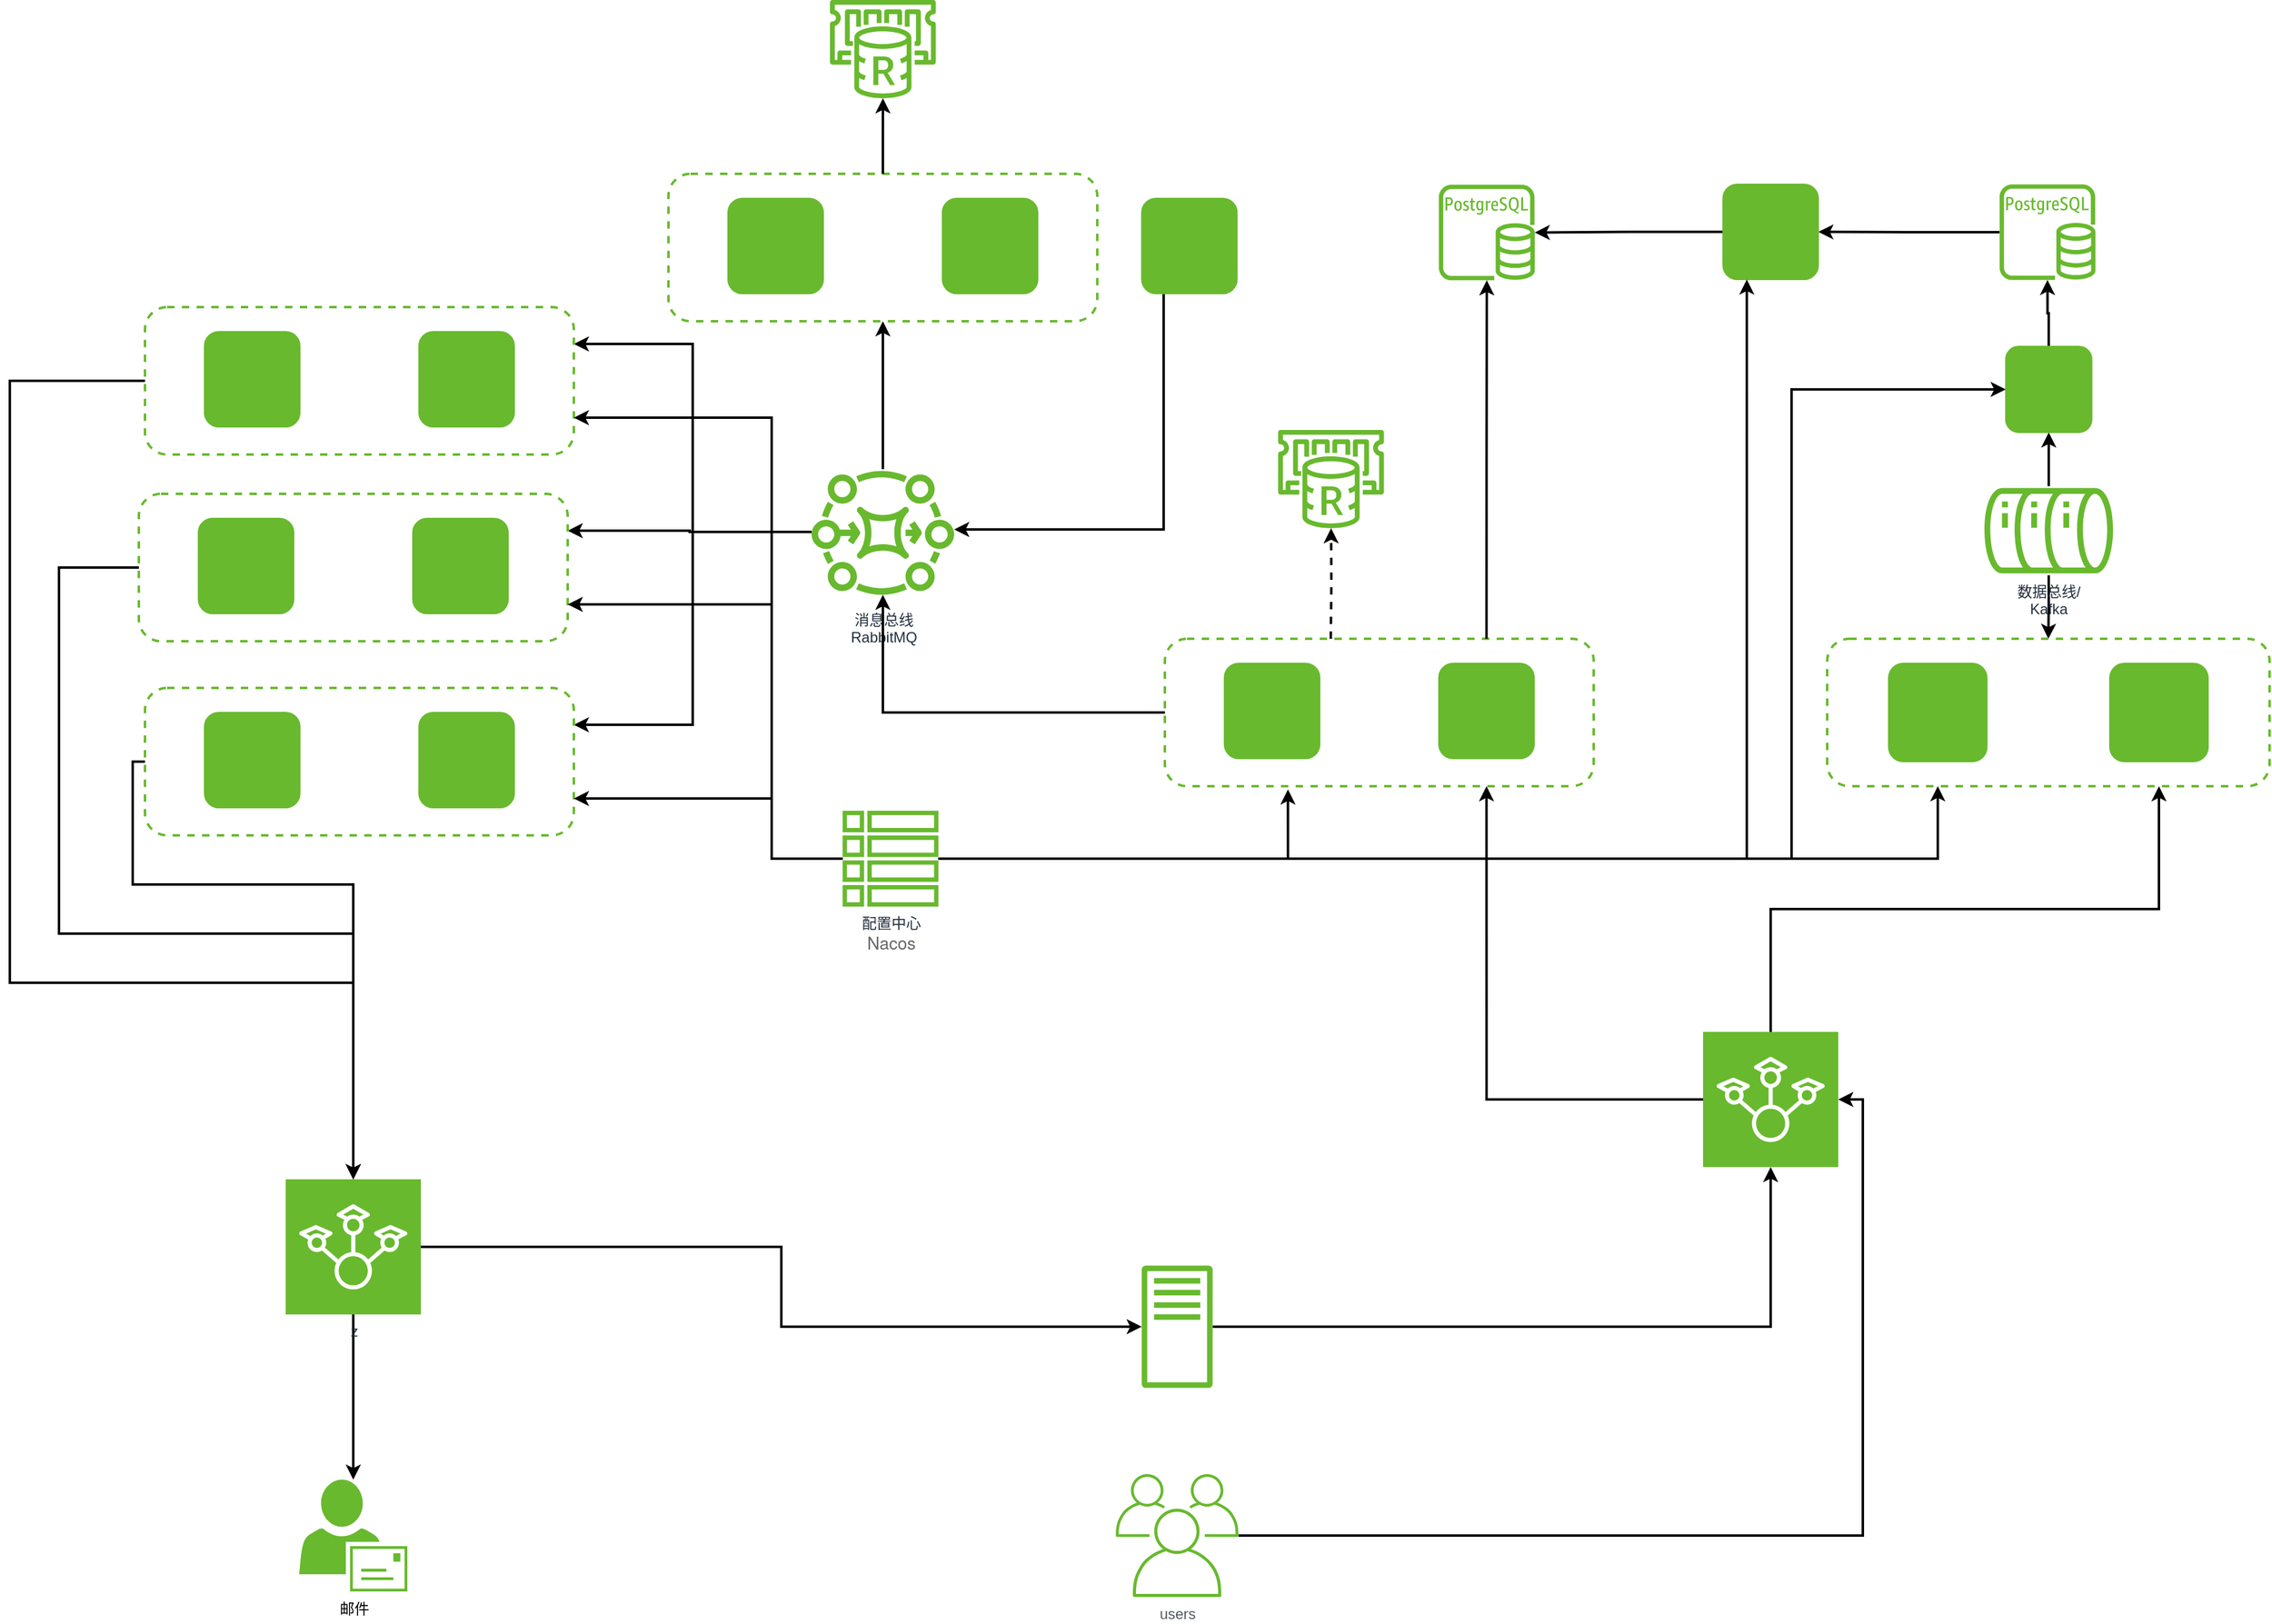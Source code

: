 <mxfile version="20.4.1" type="github">
  <diagram id="9oRhc1r4mWf8eJZ34Zwf" name="Page-1">
    <mxGraphModel dx="3752" dy="1392" grid="1" gridSize="10" guides="1" tooltips="1" connect="1" arrows="1" fold="1" page="1" pageScale="1" pageWidth="1169" pageHeight="827" math="0" shadow="0">
      <root>
        <mxCell id="0" />
        <mxCell id="1" parent="0" />
        <mxCell id="lge93pLNkwrm1VapkDIt-30" style="edgeStyle=orthogonalEdgeStyle;rounded=0;orthogonalLoop=1;jettySize=auto;html=1;strokeColor=#000000;entryX=1;entryY=0.5;entryDx=0;entryDy=0;strokeWidth=2;" edge="1" parent="1" source="lge93pLNkwrm1VapkDIt-1" target="lge93pLNkwrm1VapkDIt-55">
          <mxGeometry relative="1" as="geometry">
            <mxPoint x="336" y="211.5" as="targetPoint" />
          </mxGeometry>
        </mxCell>
        <mxCell id="lge93pLNkwrm1VapkDIt-1" value="" style="sketch=0;outlineConnect=0;fontColor=#232F3E;gradientColor=none;fillColor=#68B92E;strokeColor=none;dashed=0;verticalLabelPosition=bottom;verticalAlign=top;align=center;html=1;fontSize=12;fontStyle=0;aspect=fixed;pointerEvents=1;shape=mxgraph.aws4.rds_postgresql_instance;" vertex="1" parent="1">
          <mxGeometry x="499.32" y="160" width="78" height="78" as="geometry" />
        </mxCell>
        <mxCell id="lge93pLNkwrm1VapkDIt-2" value="" style="sketch=0;outlineConnect=0;fontColor=#232F3E;gradientColor=none;fillColor=#68B92E;strokeColor=none;dashed=0;verticalLabelPosition=bottom;verticalAlign=top;align=center;html=1;fontSize=12;fontStyle=0;aspect=fixed;pointerEvents=1;shape=mxgraph.aws4.rds_postgresql_instance;" vertex="1" parent="1">
          <mxGeometry x="43" y="160.28" width="78" height="78" as="geometry" />
        </mxCell>
        <mxCell id="lge93pLNkwrm1VapkDIt-13" style="edgeStyle=orthogonalEdgeStyle;rounded=0;orthogonalLoop=1;jettySize=auto;html=1;exitX=0.5;exitY=1;exitDx=0;exitDy=0;exitPerimeter=0;entryX=0.75;entryY=1;entryDx=0;entryDy=0;strokeWidth=2;" edge="1" parent="1" source="lge93pLNkwrm1VapkDIt-24" target="lge93pLNkwrm1VapkDIt-21">
          <mxGeometry relative="1" as="geometry">
            <mxPoint x="320" y="710" as="sourcePoint" />
            <mxPoint x="320" y="640" as="targetPoint" />
          </mxGeometry>
        </mxCell>
        <mxCell id="lge93pLNkwrm1VapkDIt-35" style="edgeStyle=orthogonalEdgeStyle;rounded=0;orthogonalLoop=1;jettySize=auto;html=1;strokeColor=#000000;entryX=0;entryY=0.5;entryDx=0;entryDy=0;entryPerimeter=0;strokeWidth=2;" edge="1" parent="1" source="lge93pLNkwrm1VapkDIt-8" target="lge93pLNkwrm1VapkDIt-24">
          <mxGeometry relative="1" as="geometry">
            <mxPoint x="320" y="780" as="targetPoint" />
          </mxGeometry>
        </mxCell>
        <mxCell id="lge93pLNkwrm1VapkDIt-8" value="users" style="sketch=0;outlineConnect=0;gradientColor=none;fontColor=#545B64;strokeColor=none;fillColor=#68B92E;dashed=0;verticalLabelPosition=bottom;verticalAlign=top;align=center;html=1;fontSize=12;fontStyle=0;aspect=fixed;shape=mxgraph.aws4.illustration_users;pointerEvents=1;strokeWidth=1;" vertex="1" parent="1">
          <mxGeometry x="-220" y="1210" width="100" height="100" as="geometry" />
        </mxCell>
        <mxCell id="lge93pLNkwrm1VapkDIt-34" style="edgeStyle=orthogonalEdgeStyle;rounded=0;orthogonalLoop=1;jettySize=auto;html=1;strokeColor=#000000;strokeWidth=2;" edge="1" parent="1" source="lge93pLNkwrm1VapkDIt-9" target="lge93pLNkwrm1VapkDIt-24">
          <mxGeometry relative="1" as="geometry" />
        </mxCell>
        <mxCell id="lge93pLNkwrm1VapkDIt-9" value="" style="sketch=0;outlineConnect=0;fontColor=#232F3E;gradientColor=none;fillColor=#68B92E;strokeColor=none;dashed=0;verticalLabelPosition=bottom;verticalAlign=top;align=center;html=1;fontSize=12;fontStyle=0;aspect=fixed;pointerEvents=1;shape=mxgraph.aws4.traditional_server;" vertex="1" parent="1">
          <mxGeometry x="-198.84" y="1040" width="57.69" height="100" as="geometry" />
        </mxCell>
        <mxCell id="lge93pLNkwrm1VapkDIt-41" style="edgeStyle=orthogonalEdgeStyle;rounded=0;orthogonalLoop=1;jettySize=auto;html=1;entryX=0.75;entryY=1;entryDx=0;entryDy=0;strokeColor=#000000;strokeWidth=2;" edge="1" parent="1" source="lge93pLNkwrm1VapkDIt-24" target="lge93pLNkwrm1VapkDIt-37">
          <mxGeometry relative="1" as="geometry" />
        </mxCell>
        <mxCell id="lge93pLNkwrm1VapkDIt-24" value="" style="sketch=0;points=[[0,0,0],[0.25,0,0],[0.5,0,0],[0.75,0,0],[1,0,0],[0,1,0],[0.25,1,0],[0.5,1,0],[0.75,1,0],[1,1,0],[0,0.25,0],[0,0.5,0],[0,0.75,0],[1,0.25,0],[1,0.5,0],[1,0.75,0]];outlineConnect=0;fontColor=#232F3E;gradientColor=none;gradientDirection=north;fillColor=#68B92E;strokeColor=#ffffff;dashed=0;verticalLabelPosition=bottom;verticalAlign=top;align=center;html=1;fontSize=12;fontStyle=0;aspect=fixed;shape=mxgraph.aws4.resourceIcon;resIcon=mxgraph.aws4.iot_sitewise;rounded=1;strokeWidth=2;direction=west;" vertex="1" parent="1">
          <mxGeometry x="258" y="850" width="110" height="110" as="geometry" />
        </mxCell>
        <mxCell id="lge93pLNkwrm1VapkDIt-26" value="" style="edgeStyle=orthogonalEdgeStyle;rounded=0;orthogonalLoop=1;jettySize=auto;html=1;strokeColor=#000000;strokeWidth=2;" edge="1" parent="1" source="lge93pLNkwrm1VapkDIt-25" target="lge93pLNkwrm1VapkDIt-21">
          <mxGeometry relative="1" as="geometry" />
        </mxCell>
        <mxCell id="lge93pLNkwrm1VapkDIt-28" style="edgeStyle=orthogonalEdgeStyle;rounded=0;orthogonalLoop=1;jettySize=auto;html=1;entryX=0.5;entryY=1;entryDx=0;entryDy=0;strokeColor=#000000;strokeWidth=2;" edge="1" parent="1" source="lge93pLNkwrm1VapkDIt-25" target="lge93pLNkwrm1VapkDIt-27">
          <mxGeometry relative="1" as="geometry">
            <mxPoint x="560" y="350" as="sourcePoint" />
          </mxGeometry>
        </mxCell>
        <mxCell id="lge93pLNkwrm1VapkDIt-25" value="数据总线/&lt;br&gt;Kafka" style="sketch=0;outlineConnect=0;fontColor=#232F3E;gradientColor=none;fillColor=#68B92E;strokeColor=none;dashed=0;verticalLabelPosition=bottom;verticalAlign=top;align=center;html=1;fontSize=12;fontStyle=0;aspect=fixed;pointerEvents=1;shape=mxgraph.aws4.iot_analytics_data_store;rounded=1;strokeWidth=1;direction=south;shadow=0;perimeterSpacing=0;" vertex="1" parent="1">
          <mxGeometry x="487" y="405.78" width="104.63" height="72.44" as="geometry" />
        </mxCell>
        <mxCell id="lge93pLNkwrm1VapkDIt-29" style="edgeStyle=orthogonalEdgeStyle;rounded=0;orthogonalLoop=1;jettySize=auto;html=1;strokeColor=#000000;strokeWidth=2;" edge="1" parent="1" source="lge93pLNkwrm1VapkDIt-27" target="lge93pLNkwrm1VapkDIt-1">
          <mxGeometry relative="1" as="geometry" />
        </mxCell>
        <mxCell id="lge93pLNkwrm1VapkDIt-27" value="" style="whiteSpace=wrap;html=1;aspect=fixed;strokeColor=#68B92E;fillColor=#68B92E;gradientColor=#68B92E;rounded=1;" vertex="1" parent="1">
          <mxGeometry x="504.32" y="292" width="70" height="70" as="geometry" />
        </mxCell>
        <mxCell id="lge93pLNkwrm1VapkDIt-32" style="edgeStyle=orthogonalEdgeStyle;rounded=0;orthogonalLoop=1;jettySize=auto;html=1;strokeColor=#000000;exitX=0;exitY=0.5;exitDx=0;exitDy=0;strokeWidth=2;" edge="1" parent="1" source="lge93pLNkwrm1VapkDIt-55" target="lge93pLNkwrm1VapkDIt-2">
          <mxGeometry relative="1" as="geometry">
            <mxPoint x="276" y="211.5" as="sourcePoint" />
          </mxGeometry>
        </mxCell>
        <mxCell id="lge93pLNkwrm1VapkDIt-33" value="" style="group" vertex="1" connectable="0" parent="1">
          <mxGeometry x="359" y="530" width="360" height="120" as="geometry" />
        </mxCell>
        <mxCell id="lge93pLNkwrm1VapkDIt-21" value="" style="rounded=1;whiteSpace=wrap;html=1;strokeColor=#68B92E;fillColor=none;gradientColor=#68B92E;dashed=1;strokeWidth=2;" vertex="1" parent="lge93pLNkwrm1VapkDIt-33">
          <mxGeometry width="360" height="120" as="geometry" />
        </mxCell>
        <mxCell id="lge93pLNkwrm1VapkDIt-16" value="" style="whiteSpace=wrap;html=1;aspect=fixed;strokeColor=#68B92E;fillColor=#68B92E;gradientColor=#68B92E;rounded=1;" vertex="1" parent="lge93pLNkwrm1VapkDIt-33">
          <mxGeometry x="50" y="20" width="80" height="80" as="geometry" />
        </mxCell>
        <mxCell id="lge93pLNkwrm1VapkDIt-17" value="" style="whiteSpace=wrap;html=1;aspect=fixed;strokeColor=#68B92E;fillColor=#68B92E;gradientColor=#68B92E;rounded=1;" vertex="1" parent="lge93pLNkwrm1VapkDIt-33">
          <mxGeometry x="230" y="20" width="80" height="80" as="geometry" />
        </mxCell>
        <mxCell id="lge93pLNkwrm1VapkDIt-36" value="" style="group" vertex="1" connectable="0" parent="1">
          <mxGeometry x="-180" y="530" width="349" height="120" as="geometry" />
        </mxCell>
        <mxCell id="lge93pLNkwrm1VapkDIt-37" value="" style="rounded=1;whiteSpace=wrap;html=1;strokeColor=#68B92E;fillColor=none;gradientColor=#68B92E;dashed=1;strokeWidth=2;" vertex="1" parent="lge93pLNkwrm1VapkDIt-36">
          <mxGeometry width="349" height="120" as="geometry" />
        </mxCell>
        <mxCell id="lge93pLNkwrm1VapkDIt-38" value="" style="whiteSpace=wrap;html=1;aspect=fixed;strokeColor=#68B92E;fillColor=#68B92E;gradientColor=#68B92E;rounded=1;" vertex="1" parent="lge93pLNkwrm1VapkDIt-36">
          <mxGeometry x="48.472" y="20" width="77.556" height="77.556" as="geometry" />
        </mxCell>
        <mxCell id="lge93pLNkwrm1VapkDIt-39" value="" style="whiteSpace=wrap;html=1;aspect=fixed;strokeColor=#68B92E;fillColor=#68B92E;gradientColor=#68B92E;rounded=1;" vertex="1" parent="lge93pLNkwrm1VapkDIt-36">
          <mxGeometry x="222.972" y="20" width="77.556" height="77.556" as="geometry" />
        </mxCell>
        <mxCell id="lge93pLNkwrm1VapkDIt-40" style="edgeStyle=orthogonalEdgeStyle;rounded=0;orthogonalLoop=1;jettySize=auto;html=1;strokeColor=#000000;strokeWidth=2;exitX=0.75;exitY=0;exitDx=0;exitDy=0;" edge="1" parent="1" source="lge93pLNkwrm1VapkDIt-37" target="lge93pLNkwrm1VapkDIt-2">
          <mxGeometry relative="1" as="geometry" />
        </mxCell>
        <mxCell id="lge93pLNkwrm1VapkDIt-44" style="edgeStyle=orthogonalEdgeStyle;rounded=0;orthogonalLoop=1;jettySize=auto;html=1;strokeColor=#000000;dashed=1;strokeWidth=2;" edge="1" parent="1" target="lge93pLNkwrm1VapkDIt-94">
          <mxGeometry relative="1" as="geometry">
            <mxPoint x="-45" y="530" as="sourcePoint" />
            <mxPoint x="-28.856" y="291.74" as="targetPoint" />
          </mxGeometry>
        </mxCell>
        <mxCell id="lge93pLNkwrm1VapkDIt-52" style="edgeStyle=orthogonalEdgeStyle;rounded=0;orthogonalLoop=1;jettySize=auto;html=1;entryX=0.5;entryY=1;entryDx=0;entryDy=0;strokeColor=#000000;strokeWidth=2;" edge="1" parent="1" source="lge93pLNkwrm1VapkDIt-45" target="lge93pLNkwrm1VapkDIt-48">
          <mxGeometry relative="1" as="geometry" />
        </mxCell>
        <mxCell id="lge93pLNkwrm1VapkDIt-63" style="edgeStyle=orthogonalEdgeStyle;rounded=0;orthogonalLoop=1;jettySize=auto;html=1;entryX=1;entryY=0.25;entryDx=0;entryDy=0;strokeColor=#000000;strokeWidth=2;" edge="1" parent="1" source="lge93pLNkwrm1VapkDIt-45" target="lge93pLNkwrm1VapkDIt-60">
          <mxGeometry relative="1" as="geometry" />
        </mxCell>
        <mxCell id="lge93pLNkwrm1VapkDIt-79" style="edgeStyle=orthogonalEdgeStyle;rounded=0;orthogonalLoop=1;jettySize=auto;html=1;entryX=1;entryY=0.25;entryDx=0;entryDy=0;strokeColor=#000000;strokeWidth=2;" edge="1" parent="1" source="lge93pLNkwrm1VapkDIt-45" target="lge93pLNkwrm1VapkDIt-76">
          <mxGeometry relative="1" as="geometry" />
        </mxCell>
        <mxCell id="lge93pLNkwrm1VapkDIt-93" style="edgeStyle=orthogonalEdgeStyle;rounded=0;orthogonalLoop=1;jettySize=auto;html=1;entryX=1;entryY=0.25;entryDx=0;entryDy=0;strokeColor=#000000;strokeWidth=2;" edge="1" parent="1" source="lge93pLNkwrm1VapkDIt-45" target="lge93pLNkwrm1VapkDIt-89">
          <mxGeometry relative="1" as="geometry" />
        </mxCell>
        <mxCell id="lge93pLNkwrm1VapkDIt-45" value="消息总线&lt;br&gt;RabbitMQ" style="sketch=0;outlineConnect=0;fontColor=#232F3E;gradientColor=none;fillColor=#68B92E;strokeColor=none;dashed=0;verticalLabelPosition=bottom;verticalAlign=top;align=center;html=1;fontSize=12;fontStyle=0;aspect=fixed;pointerEvents=1;shape=mxgraph.aws4.mq_broker;rounded=1;shadow=0;strokeWidth=1;" vertex="1" parent="1">
          <mxGeometry x="-467.5" y="385" width="116" height="116" as="geometry" />
        </mxCell>
        <mxCell id="lge93pLNkwrm1VapkDIt-46" style="rounded=0;orthogonalLoop=1;jettySize=auto;html=1;strokeColor=#000000;exitX=0;exitY=0.5;exitDx=0;exitDy=0;edgeStyle=orthogonalEdgeStyle;strokeWidth=2;" edge="1" parent="1" source="lge93pLNkwrm1VapkDIt-37" target="lge93pLNkwrm1VapkDIt-45">
          <mxGeometry relative="1" as="geometry" />
        </mxCell>
        <mxCell id="lge93pLNkwrm1VapkDIt-47" value="" style="group" vertex="1" connectable="0" parent="1">
          <mxGeometry x="-584" y="151.5" width="349" height="120" as="geometry" />
        </mxCell>
        <mxCell id="lge93pLNkwrm1VapkDIt-48" value="" style="rounded=1;whiteSpace=wrap;html=1;strokeColor=#68B92E;fillColor=none;gradientColor=#68B92E;dashed=1;strokeWidth=2;" vertex="1" parent="lge93pLNkwrm1VapkDIt-47">
          <mxGeometry width="349" height="120" as="geometry" />
        </mxCell>
        <mxCell id="lge93pLNkwrm1VapkDIt-49" value="" style="whiteSpace=wrap;html=1;aspect=fixed;strokeColor=#68B92E;fillColor=#68B92E;gradientColor=#68B92E;rounded=1;" vertex="1" parent="lge93pLNkwrm1VapkDIt-47">
          <mxGeometry x="48.472" y="20" width="77.556" height="77.556" as="geometry" />
        </mxCell>
        <mxCell id="lge93pLNkwrm1VapkDIt-50" value="" style="whiteSpace=wrap;html=1;aspect=fixed;strokeColor=#68B92E;fillColor=#68B92E;gradientColor=#68B92E;rounded=1;" vertex="1" parent="lge93pLNkwrm1VapkDIt-47">
          <mxGeometry x="222.972" y="20" width="77.556" height="77.556" as="geometry" />
        </mxCell>
        <mxCell id="lge93pLNkwrm1VapkDIt-54" style="edgeStyle=orthogonalEdgeStyle;rounded=0;orthogonalLoop=1;jettySize=auto;html=1;strokeColor=#000000;strokeWidth=2;" edge="1" parent="1" source="lge93pLNkwrm1VapkDIt-53" target="lge93pLNkwrm1VapkDIt-45">
          <mxGeometry relative="1" as="geometry">
            <mxPoint x="-300" y="500" as="targetPoint" />
            <Array as="points">
              <mxPoint x="-181" y="441" />
            </Array>
          </mxGeometry>
        </mxCell>
        <mxCell id="lge93pLNkwrm1VapkDIt-53" value="" style="whiteSpace=wrap;html=1;aspect=fixed;strokeColor=#68B92E;fillColor=#68B92E;gradientColor=#68B92E;rounded=1;" vertex="1" parent="1">
          <mxGeometry x="-198.838" y="171.5" width="77.556" height="77.556" as="geometry" />
        </mxCell>
        <mxCell id="lge93pLNkwrm1VapkDIt-55" value="" style="whiteSpace=wrap;html=1;aspect=fixed;strokeColor=#68B92E;fillColor=#68B92E;gradientColor=#68B92E;rounded=1;" vertex="1" parent="1">
          <mxGeometry x="274.222" y="160" width="77.556" height="77.556" as="geometry" />
        </mxCell>
        <mxCell id="lge93pLNkwrm1VapkDIt-58" style="edgeStyle=orthogonalEdgeStyle;rounded=0;orthogonalLoop=1;jettySize=auto;html=1;strokeColor=#000000;strokeWidth=2;" edge="1" parent="1" source="lge93pLNkwrm1VapkDIt-48" target="lge93pLNkwrm1VapkDIt-96">
          <mxGeometry relative="1" as="geometry">
            <mxPoint x="-364.142" y="111.98" as="targetPoint" />
          </mxGeometry>
        </mxCell>
        <mxCell id="lge93pLNkwrm1VapkDIt-59" value="" style="group" vertex="1" connectable="0" parent="1">
          <mxGeometry x="-1010" y="570" width="349" height="120" as="geometry" />
        </mxCell>
        <mxCell id="lge93pLNkwrm1VapkDIt-60" value="" style="rounded=1;whiteSpace=wrap;html=1;strokeColor=#68B92E;fillColor=none;gradientColor=#68B92E;dashed=1;strokeWidth=2;" vertex="1" parent="lge93pLNkwrm1VapkDIt-59">
          <mxGeometry width="349" height="120" as="geometry" />
        </mxCell>
        <mxCell id="lge93pLNkwrm1VapkDIt-61" value="" style="whiteSpace=wrap;html=1;aspect=fixed;strokeColor=#68B92E;fillColor=#68B92E;gradientColor=#68B92E;rounded=1;" vertex="1" parent="lge93pLNkwrm1VapkDIt-59">
          <mxGeometry x="48.472" y="20" width="77.556" height="77.556" as="geometry" />
        </mxCell>
        <mxCell id="lge93pLNkwrm1VapkDIt-62" value="" style="whiteSpace=wrap;html=1;aspect=fixed;strokeColor=#68B92E;fillColor=#68B92E;gradientColor=#68B92E;rounded=1;" vertex="1" parent="lge93pLNkwrm1VapkDIt-59">
          <mxGeometry x="222.972" y="20" width="77.556" height="77.556" as="geometry" />
        </mxCell>
        <mxCell id="lge93pLNkwrm1VapkDIt-64" value="" style="endArrow=classic;html=1;rounded=0;strokeColor=#000000;exitX=0;exitY=0.5;exitDx=0;exitDy=0;edgeStyle=orthogonalEdgeStyle;entryX=0.5;entryY=1;entryDx=0;entryDy=0;entryPerimeter=0;strokeWidth=2;" edge="1" parent="1" source="lge93pLNkwrm1VapkDIt-60" target="lge93pLNkwrm1VapkDIt-65">
          <mxGeometry width="50" height="50" relative="1" as="geometry">
            <mxPoint x="-90" y="700" as="sourcePoint" />
            <mxPoint x="-1030" y="780" as="targetPoint" />
            <Array as="points">
              <mxPoint x="-1020" y="630" />
              <mxPoint x="-1020" y="730" />
              <mxPoint x="-840" y="730" />
            </Array>
          </mxGeometry>
        </mxCell>
        <mxCell id="lge93pLNkwrm1VapkDIt-85" style="edgeStyle=orthogonalEdgeStyle;rounded=0;orthogonalLoop=1;jettySize=auto;html=1;strokeColor=#000000;strokeWidth=2;" edge="1" parent="1" source="lge93pLNkwrm1VapkDIt-65" target="lge93pLNkwrm1VapkDIt-86">
          <mxGeometry relative="1" as="geometry">
            <mxPoint x="-928.75" y="1050" as="targetPoint" />
          </mxGeometry>
        </mxCell>
        <mxCell id="lge93pLNkwrm1VapkDIt-65" value="z" style="sketch=0;points=[[0,0,0],[0.25,0,0],[0.5,0,0],[0.75,0,0],[1,0,0],[0,1,0],[0.25,1,0],[0.5,1,0],[0.75,1,0],[1,1,0],[0,0.25,0],[0,0.5,0],[0,0.75,0],[1,0.25,0],[1,0.5,0],[1,0.75,0]];outlineConnect=0;fontColor=#232F3E;gradientColor=none;gradientDirection=north;fillColor=#68B92E;strokeColor=#ffffff;dashed=0;verticalLabelPosition=bottom;verticalAlign=top;align=center;html=1;fontSize=12;fontStyle=0;aspect=fixed;shape=mxgraph.aws4.resourceIcon;resIcon=mxgraph.aws4.iot_sitewise;rounded=1;strokeWidth=2;direction=west;" vertex="1" parent="1">
          <mxGeometry x="-895.5" y="970" width="110" height="110" as="geometry" />
        </mxCell>
        <mxCell id="lge93pLNkwrm1VapkDIt-75" value="" style="group" vertex="1" connectable="0" parent="1">
          <mxGeometry x="-1015" y="412" width="349" height="120" as="geometry" />
        </mxCell>
        <mxCell id="lge93pLNkwrm1VapkDIt-76" value="" style="rounded=1;whiteSpace=wrap;html=1;strokeColor=#68B92E;fillColor=none;gradientColor=#68B92E;dashed=1;strokeWidth=2;" vertex="1" parent="lge93pLNkwrm1VapkDIt-75">
          <mxGeometry width="349" height="120" as="geometry" />
        </mxCell>
        <mxCell id="lge93pLNkwrm1VapkDIt-77" value="" style="whiteSpace=wrap;html=1;aspect=fixed;strokeColor=#68B92E;fillColor=#68B92E;gradientColor=#68B92E;rounded=1;" vertex="1" parent="lge93pLNkwrm1VapkDIt-75">
          <mxGeometry x="48.472" y="20" width="77.556" height="77.556" as="geometry" />
        </mxCell>
        <mxCell id="lge93pLNkwrm1VapkDIt-78" value="" style="whiteSpace=wrap;html=1;aspect=fixed;strokeColor=#68B92E;fillColor=#68B92E;gradientColor=#68B92E;rounded=1;" vertex="1" parent="lge93pLNkwrm1VapkDIt-75">
          <mxGeometry x="222.972" y="20" width="77.556" height="77.556" as="geometry" />
        </mxCell>
        <mxCell id="lge93pLNkwrm1VapkDIt-80" style="edgeStyle=orthogonalEdgeStyle;rounded=0;orthogonalLoop=1;jettySize=auto;html=1;entryX=0.5;entryY=1;entryDx=0;entryDy=0;entryPerimeter=0;strokeColor=#000000;strokeWidth=2;exitX=0;exitY=0.5;exitDx=0;exitDy=0;" edge="1" parent="1" source="lge93pLNkwrm1VapkDIt-76" target="lge93pLNkwrm1VapkDIt-65">
          <mxGeometry relative="1" as="geometry">
            <Array as="points">
              <mxPoint x="-1080" y="472" />
              <mxPoint x="-1080" y="770" />
              <mxPoint x="-840" y="770" />
            </Array>
          </mxGeometry>
        </mxCell>
        <mxCell id="lge93pLNkwrm1VapkDIt-86" value="邮件" style="sketch=0;pointerEvents=1;shadow=0;dashed=0;html=1;strokeColor=none;fillColor=#68B92E;labelPosition=center;verticalLabelPosition=bottom;verticalAlign=top;outlineConnect=0;align=center;shape=mxgraph.office.users.mail_user;rounded=1;strokeWidth=1;" vertex="1" parent="1">
          <mxGeometry x="-884.5" y="1214.5" width="88" height="91" as="geometry" />
        </mxCell>
        <mxCell id="lge93pLNkwrm1VapkDIt-88" value="" style="group" vertex="1" connectable="0" parent="1">
          <mxGeometry x="-1010" y="260" width="349" height="120" as="geometry" />
        </mxCell>
        <mxCell id="lge93pLNkwrm1VapkDIt-89" value="" style="rounded=1;whiteSpace=wrap;html=1;strokeColor=#68B92E;fillColor=none;gradientColor=#68B92E;dashed=1;strokeWidth=2;" vertex="1" parent="lge93pLNkwrm1VapkDIt-88">
          <mxGeometry width="349" height="120" as="geometry" />
        </mxCell>
        <mxCell id="lge93pLNkwrm1VapkDIt-90" value="" style="whiteSpace=wrap;html=1;aspect=fixed;strokeColor=#68B92E;fillColor=#68B92E;gradientColor=#68B92E;rounded=1;" vertex="1" parent="lge93pLNkwrm1VapkDIt-88">
          <mxGeometry x="48.472" y="20" width="77.556" height="77.556" as="geometry" />
        </mxCell>
        <mxCell id="lge93pLNkwrm1VapkDIt-91" value="" style="whiteSpace=wrap;html=1;aspect=fixed;strokeColor=#68B92E;fillColor=#68B92E;gradientColor=#68B92E;rounded=1;" vertex="1" parent="lge93pLNkwrm1VapkDIt-88">
          <mxGeometry x="222.972" y="20" width="77.556" height="77.556" as="geometry" />
        </mxCell>
        <mxCell id="lge93pLNkwrm1VapkDIt-92" style="rounded=0;orthogonalLoop=1;jettySize=auto;html=1;strokeColor=#000000;strokeWidth=2;entryX=0.5;entryY=1;entryDx=0;entryDy=0;entryPerimeter=0;exitX=0;exitY=0.5;exitDx=0;exitDy=0;edgeStyle=orthogonalEdgeStyle;" edge="1" parent="1" source="lge93pLNkwrm1VapkDIt-89" target="lge93pLNkwrm1VapkDIt-65">
          <mxGeometry relative="1" as="geometry">
            <mxPoint x="-1090" y="360" as="targetPoint" />
            <Array as="points">
              <mxPoint x="-1120" y="320" />
              <mxPoint x="-1120" y="810" />
              <mxPoint x="-840" y="810" />
            </Array>
          </mxGeometry>
        </mxCell>
        <mxCell id="lge93pLNkwrm1VapkDIt-94" value="" style="sketch=0;outlineConnect=0;fontColor=#232F3E;gradientColor=none;fillColor=#68B92E;strokeColor=none;dashed=0;verticalLabelPosition=bottom;verticalAlign=top;align=center;html=1;fontSize=12;fontStyle=0;aspect=fixed;pointerEvents=1;shape=mxgraph.aws4.elasticache_for_redis;rounded=1;shadow=0;strokeWidth=1;" vertex="1" parent="1">
          <mxGeometry x="-90" y="360" width="90.43" height="80" as="geometry" />
        </mxCell>
        <mxCell id="lge93pLNkwrm1VapkDIt-103" style="edgeStyle=orthogonalEdgeStyle;rounded=0;orthogonalLoop=1;jettySize=auto;html=1;entryX=0.287;entryY=1.022;entryDx=0;entryDy=0;entryPerimeter=0;strokeColor=#000000;strokeWidth=2;" edge="1" parent="1" source="lge93pLNkwrm1VapkDIt-95" target="lge93pLNkwrm1VapkDIt-37">
          <mxGeometry relative="1" as="geometry" />
        </mxCell>
        <mxCell id="lge93pLNkwrm1VapkDIt-104" style="edgeStyle=orthogonalEdgeStyle;rounded=0;orthogonalLoop=1;jettySize=auto;html=1;entryX=0;entryY=0.5;entryDx=0;entryDy=0;strokeColor=#000000;strokeWidth=2;" edge="1" parent="1" source="lge93pLNkwrm1VapkDIt-95" target="lge93pLNkwrm1VapkDIt-27">
          <mxGeometry relative="1" as="geometry">
            <Array as="points">
              <mxPoint x="330" y="709" />
              <mxPoint x="330" y="327" />
            </Array>
          </mxGeometry>
        </mxCell>
        <mxCell id="lge93pLNkwrm1VapkDIt-105" style="edgeStyle=orthogonalEdgeStyle;rounded=0;orthogonalLoop=1;jettySize=auto;html=1;entryX=0.25;entryY=1;entryDx=0;entryDy=0;strokeColor=#000000;strokeWidth=2;" edge="1" parent="1" source="lge93pLNkwrm1VapkDIt-95" target="lge93pLNkwrm1VapkDIt-55">
          <mxGeometry relative="1" as="geometry" />
        </mxCell>
        <mxCell id="lge93pLNkwrm1VapkDIt-108" style="edgeStyle=orthogonalEdgeStyle;rounded=0;orthogonalLoop=1;jettySize=auto;html=1;entryX=1;entryY=0.75;entryDx=0;entryDy=0;strokeColor=#000000;strokeWidth=2;" edge="1" parent="1" source="lge93pLNkwrm1VapkDIt-95" target="lge93pLNkwrm1VapkDIt-60">
          <mxGeometry relative="1" as="geometry">
            <Array as="points">
              <mxPoint x="-500" y="709" />
              <mxPoint x="-500" y="660" />
            </Array>
          </mxGeometry>
        </mxCell>
        <mxCell id="lge93pLNkwrm1VapkDIt-109" style="edgeStyle=orthogonalEdgeStyle;rounded=0;orthogonalLoop=1;jettySize=auto;html=1;entryX=1;entryY=0.75;entryDx=0;entryDy=0;strokeColor=#000000;strokeWidth=2;" edge="1" parent="1" source="lge93pLNkwrm1VapkDIt-95" target="lge93pLNkwrm1VapkDIt-76">
          <mxGeometry relative="1" as="geometry">
            <Array as="points">
              <mxPoint x="-500" y="709" />
              <mxPoint x="-500" y="502" />
            </Array>
          </mxGeometry>
        </mxCell>
        <mxCell id="lge93pLNkwrm1VapkDIt-110" style="edgeStyle=orthogonalEdgeStyle;rounded=0;orthogonalLoop=1;jettySize=auto;html=1;entryX=1;entryY=0.75;entryDx=0;entryDy=0;strokeColor=#000000;strokeWidth=2;" edge="1" parent="1" source="lge93pLNkwrm1VapkDIt-95" target="lge93pLNkwrm1VapkDIt-89">
          <mxGeometry relative="1" as="geometry">
            <Array as="points">
              <mxPoint x="-500" y="709" />
              <mxPoint x="-500" y="350" />
            </Array>
          </mxGeometry>
        </mxCell>
        <mxCell id="lge93pLNkwrm1VapkDIt-95" value="配置中心&lt;br&gt;&lt;span style=&quot;color: rgb(102, 102, 102); font-family: &amp;quot;Helvetica Neue&amp;quot;, STHeiti, &amp;quot;Microsoft YaHei&amp;quot;, Helvetica, Arial, sans-serif; font-size: 14px; text-align: start; background-color: rgb(255, 255, 255);&quot;&gt;Nacos&lt;/span&gt;" style="sketch=0;outlineConnect=0;fontColor=#232F3E;gradientColor=none;fillColor=#68B92E;strokeColor=none;dashed=0;verticalLabelPosition=bottom;verticalAlign=top;align=center;html=1;fontSize=12;fontStyle=0;aspect=fixed;pointerEvents=1;shape=mxgraph.aws4.table;rounded=1;shadow=0;strokeWidth=1;" vertex="1" parent="1">
          <mxGeometry x="-442.28" y="670" width="78" height="78" as="geometry" />
        </mxCell>
        <mxCell id="lge93pLNkwrm1VapkDIt-96" value="" style="sketch=0;outlineConnect=0;fontColor=#232F3E;gradientColor=none;fillColor=#68B92E;strokeColor=none;dashed=0;verticalLabelPosition=bottom;verticalAlign=top;align=center;html=1;fontSize=12;fontStyle=0;aspect=fixed;pointerEvents=1;shape=mxgraph.aws4.elasticache_for_redis;rounded=1;shadow=0;strokeWidth=1;" vertex="1" parent="1">
          <mxGeometry x="-454.71" y="10" width="90.43" height="80" as="geometry" />
        </mxCell>
        <mxCell id="lge93pLNkwrm1VapkDIt-97" style="edgeStyle=orthogonalEdgeStyle;rounded=0;orthogonalLoop=1;jettySize=auto;html=1;exitX=0;exitY=0.5;exitDx=0;exitDy=0;exitPerimeter=0;strokeWidth=2;" edge="1" parent="1" source="lge93pLNkwrm1VapkDIt-65" target="lge93pLNkwrm1VapkDIt-9">
          <mxGeometry relative="1" as="geometry">
            <mxPoint x="-640" y="1157.36" as="sourcePoint" />
            <mxPoint x="-386.28" y="960.0" as="targetPoint" />
          </mxGeometry>
        </mxCell>
        <mxCell id="lge93pLNkwrm1VapkDIt-102" value="" style="endArrow=classic;html=1;rounded=0;strokeColor=#000000;strokeWidth=2;entryX=0.25;entryY=1;entryDx=0;entryDy=0;edgeStyle=orthogonalEdgeStyle;" edge="1" parent="1" source="lge93pLNkwrm1VapkDIt-95" target="lge93pLNkwrm1VapkDIt-21">
          <mxGeometry width="50" height="50" relative="1" as="geometry">
            <mxPoint x="-370" y="670" as="sourcePoint" />
            <mxPoint x="-320" y="620" as="targetPoint" />
          </mxGeometry>
        </mxCell>
      </root>
    </mxGraphModel>
  </diagram>
</mxfile>
